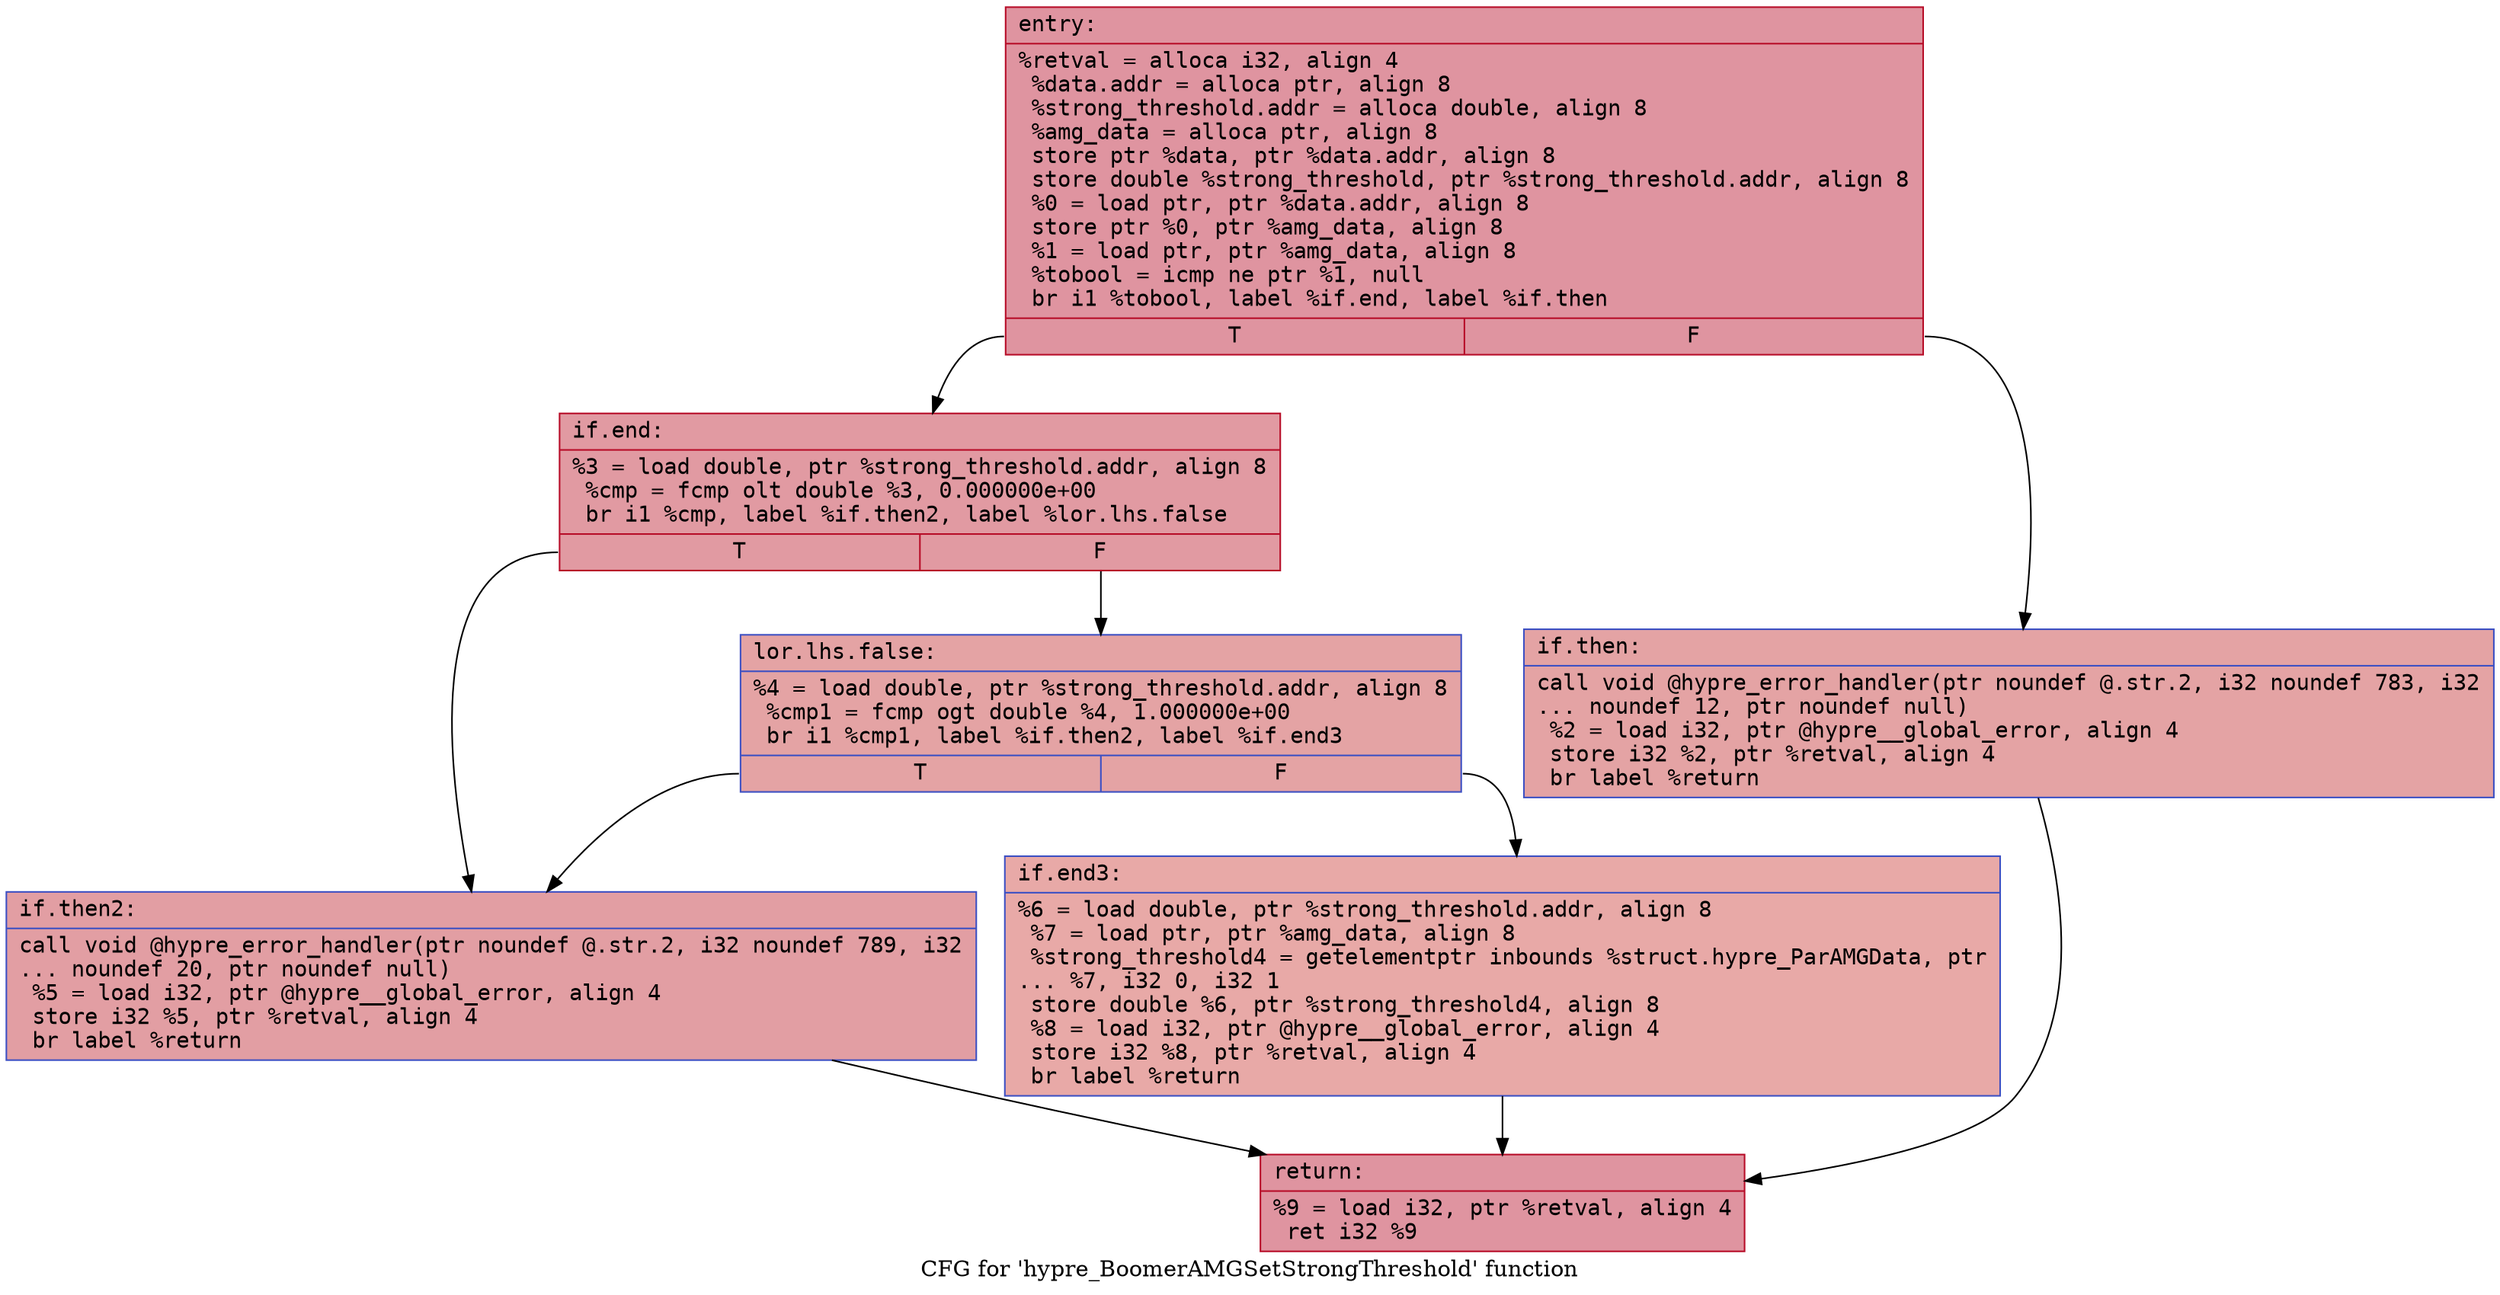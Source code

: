 digraph "CFG for 'hypre_BoomerAMGSetStrongThreshold' function" {
	label="CFG for 'hypre_BoomerAMGSetStrongThreshold' function";

	Node0x55fa809c0190 [shape=record,color="#b70d28ff", style=filled, fillcolor="#b70d2870" fontname="Courier",label="{entry:\l|  %retval = alloca i32, align 4\l  %data.addr = alloca ptr, align 8\l  %strong_threshold.addr = alloca double, align 8\l  %amg_data = alloca ptr, align 8\l  store ptr %data, ptr %data.addr, align 8\l  store double %strong_threshold, ptr %strong_threshold.addr, align 8\l  %0 = load ptr, ptr %data.addr, align 8\l  store ptr %0, ptr %amg_data, align 8\l  %1 = load ptr, ptr %amg_data, align 8\l  %tobool = icmp ne ptr %1, null\l  br i1 %tobool, label %if.end, label %if.then\l|{<s0>T|<s1>F}}"];
	Node0x55fa809c0190:s0 -> Node0x55fa809c0790[tooltip="entry -> if.end\nProbability 62.50%" ];
	Node0x55fa809c0190:s1 -> Node0x55fa809c0800[tooltip="entry -> if.then\nProbability 37.50%" ];
	Node0x55fa809c0800 [shape=record,color="#3d50c3ff", style=filled, fillcolor="#c32e3170" fontname="Courier",label="{if.then:\l|  call void @hypre_error_handler(ptr noundef @.str.2, i32 noundef 783, i32\l... noundef 12, ptr noundef null)\l  %2 = load i32, ptr @hypre__global_error, align 4\l  store i32 %2, ptr %retval, align 4\l  br label %return\l}"];
	Node0x55fa809c0800 -> Node0x55fa809c0bd0[tooltip="if.then -> return\nProbability 100.00%" ];
	Node0x55fa809c0790 [shape=record,color="#b70d28ff", style=filled, fillcolor="#bb1b2c70" fontname="Courier",label="{if.end:\l|  %3 = load double, ptr %strong_threshold.addr, align 8\l  %cmp = fcmp olt double %3, 0.000000e+00\l  br i1 %cmp, label %if.then2, label %lor.lhs.false\l|{<s0>T|<s1>F}}"];
	Node0x55fa809c0790:s0 -> Node0x55fa809c0da0[tooltip="if.end -> if.then2\nProbability 50.00%" ];
	Node0x55fa809c0790:s1 -> Node0x55fa809c0f90[tooltip="if.end -> lor.lhs.false\nProbability 50.00%" ];
	Node0x55fa809c0f90 [shape=record,color="#3d50c3ff", style=filled, fillcolor="#c32e3170" fontname="Courier",label="{lor.lhs.false:\l|  %4 = load double, ptr %strong_threshold.addr, align 8\l  %cmp1 = fcmp ogt double %4, 1.000000e+00\l  br i1 %cmp1, label %if.then2, label %if.end3\l|{<s0>T|<s1>F}}"];
	Node0x55fa809c0f90:s0 -> Node0x55fa809c0da0[tooltip="lor.lhs.false -> if.then2\nProbability 50.00%" ];
	Node0x55fa809c0f90:s1 -> Node0x55fa809c1220[tooltip="lor.lhs.false -> if.end3\nProbability 50.00%" ];
	Node0x55fa809c0da0 [shape=record,color="#3d50c3ff", style=filled, fillcolor="#be242e70" fontname="Courier",label="{if.then2:\l|  call void @hypre_error_handler(ptr noundef @.str.2, i32 noundef 789, i32\l... noundef 20, ptr noundef null)\l  %5 = load i32, ptr @hypre__global_error, align 4\l  store i32 %5, ptr %retval, align 4\l  br label %return\l}"];
	Node0x55fa809c0da0 -> Node0x55fa809c0bd0[tooltip="if.then2 -> return\nProbability 100.00%" ];
	Node0x55fa809c1220 [shape=record,color="#3d50c3ff", style=filled, fillcolor="#ca3b3770" fontname="Courier",label="{if.end3:\l|  %6 = load double, ptr %strong_threshold.addr, align 8\l  %7 = load ptr, ptr %amg_data, align 8\l  %strong_threshold4 = getelementptr inbounds %struct.hypre_ParAMGData, ptr\l... %7, i32 0, i32 1\l  store double %6, ptr %strong_threshold4, align 8\l  %8 = load i32, ptr @hypre__global_error, align 4\l  store i32 %8, ptr %retval, align 4\l  br label %return\l}"];
	Node0x55fa809c1220 -> Node0x55fa809c0bd0[tooltip="if.end3 -> return\nProbability 100.00%" ];
	Node0x55fa809c0bd0 [shape=record,color="#b70d28ff", style=filled, fillcolor="#b70d2870" fontname="Courier",label="{return:\l|  %9 = load i32, ptr %retval, align 4\l  ret i32 %9\l}"];
}

